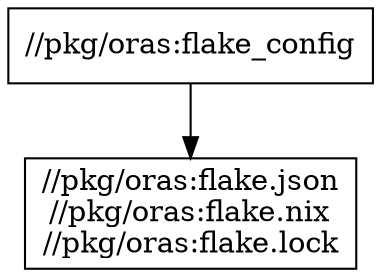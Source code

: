 digraph mygraph {
  node [shape=box];
  "//pkg/oras:flake_config"
  "//pkg/oras:flake_config" -> "//pkg/oras:flake.json\n//pkg/oras:flake.nix\n//pkg/oras:flake.lock"
  "//pkg/oras:flake.json\n//pkg/oras:flake.nix\n//pkg/oras:flake.lock"
}
